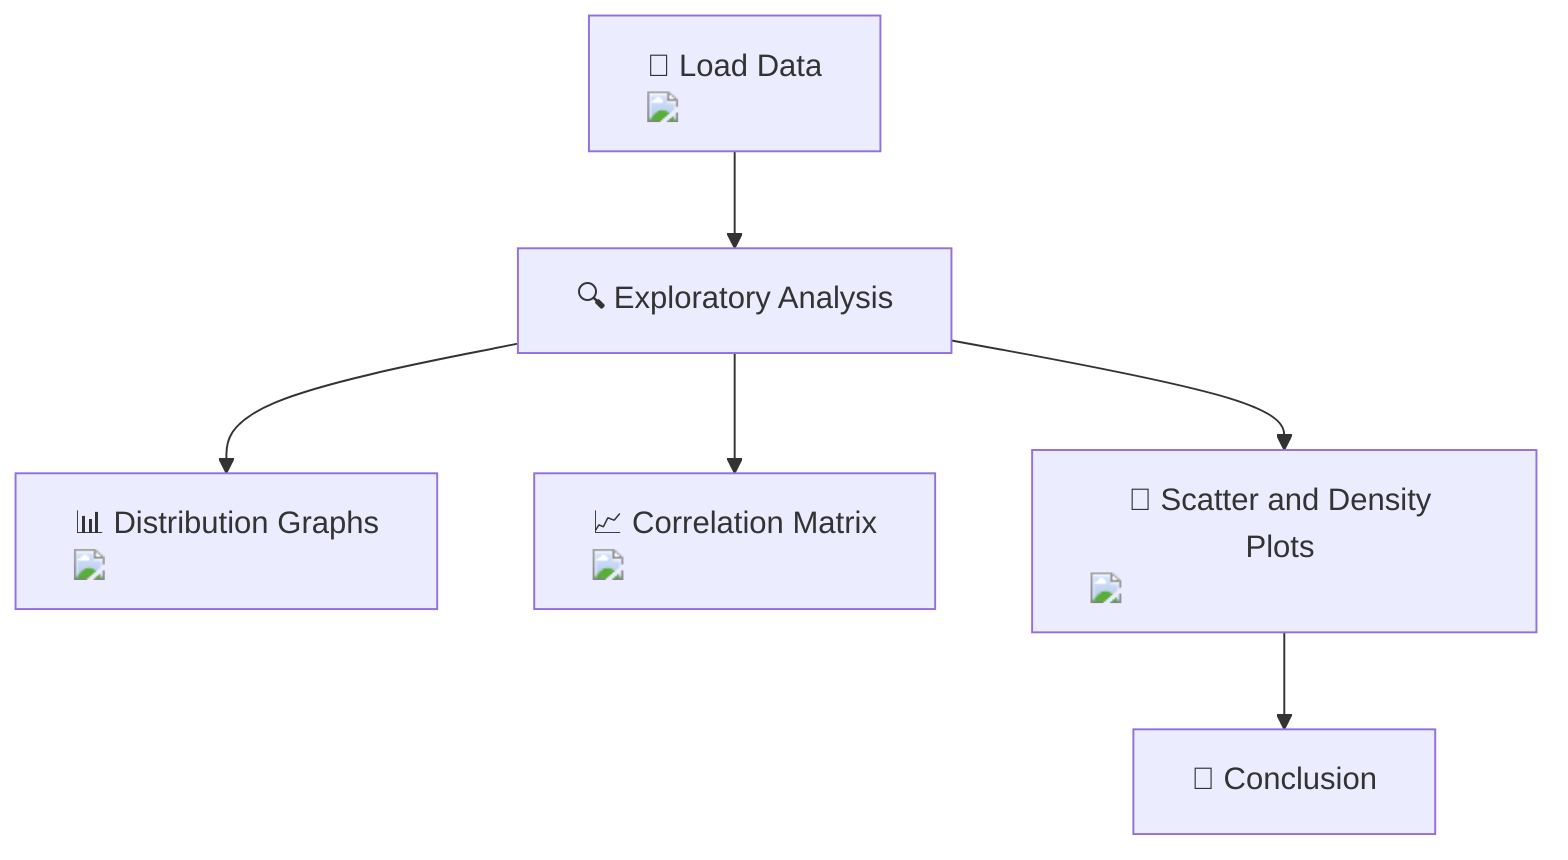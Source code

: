 flowchart TD
    A["📂 Load Data <img src='icons/file.svg' />"] --> B["🔍 Exploratory Analysis"]
    B --> C["📊 Distribution Graphs <img src='dummy_plots/hist_template.svg' />"]
    B --> D["📈 Correlation Matrix <img src='dummy_plots/scatter_plot_template.svg' />"]
    B --> E["🌌 Scatter and Density Plots <img src='dummy_plots/scatter_plot_template.svg' />"]
    E --> F["📜 Conclusion"]